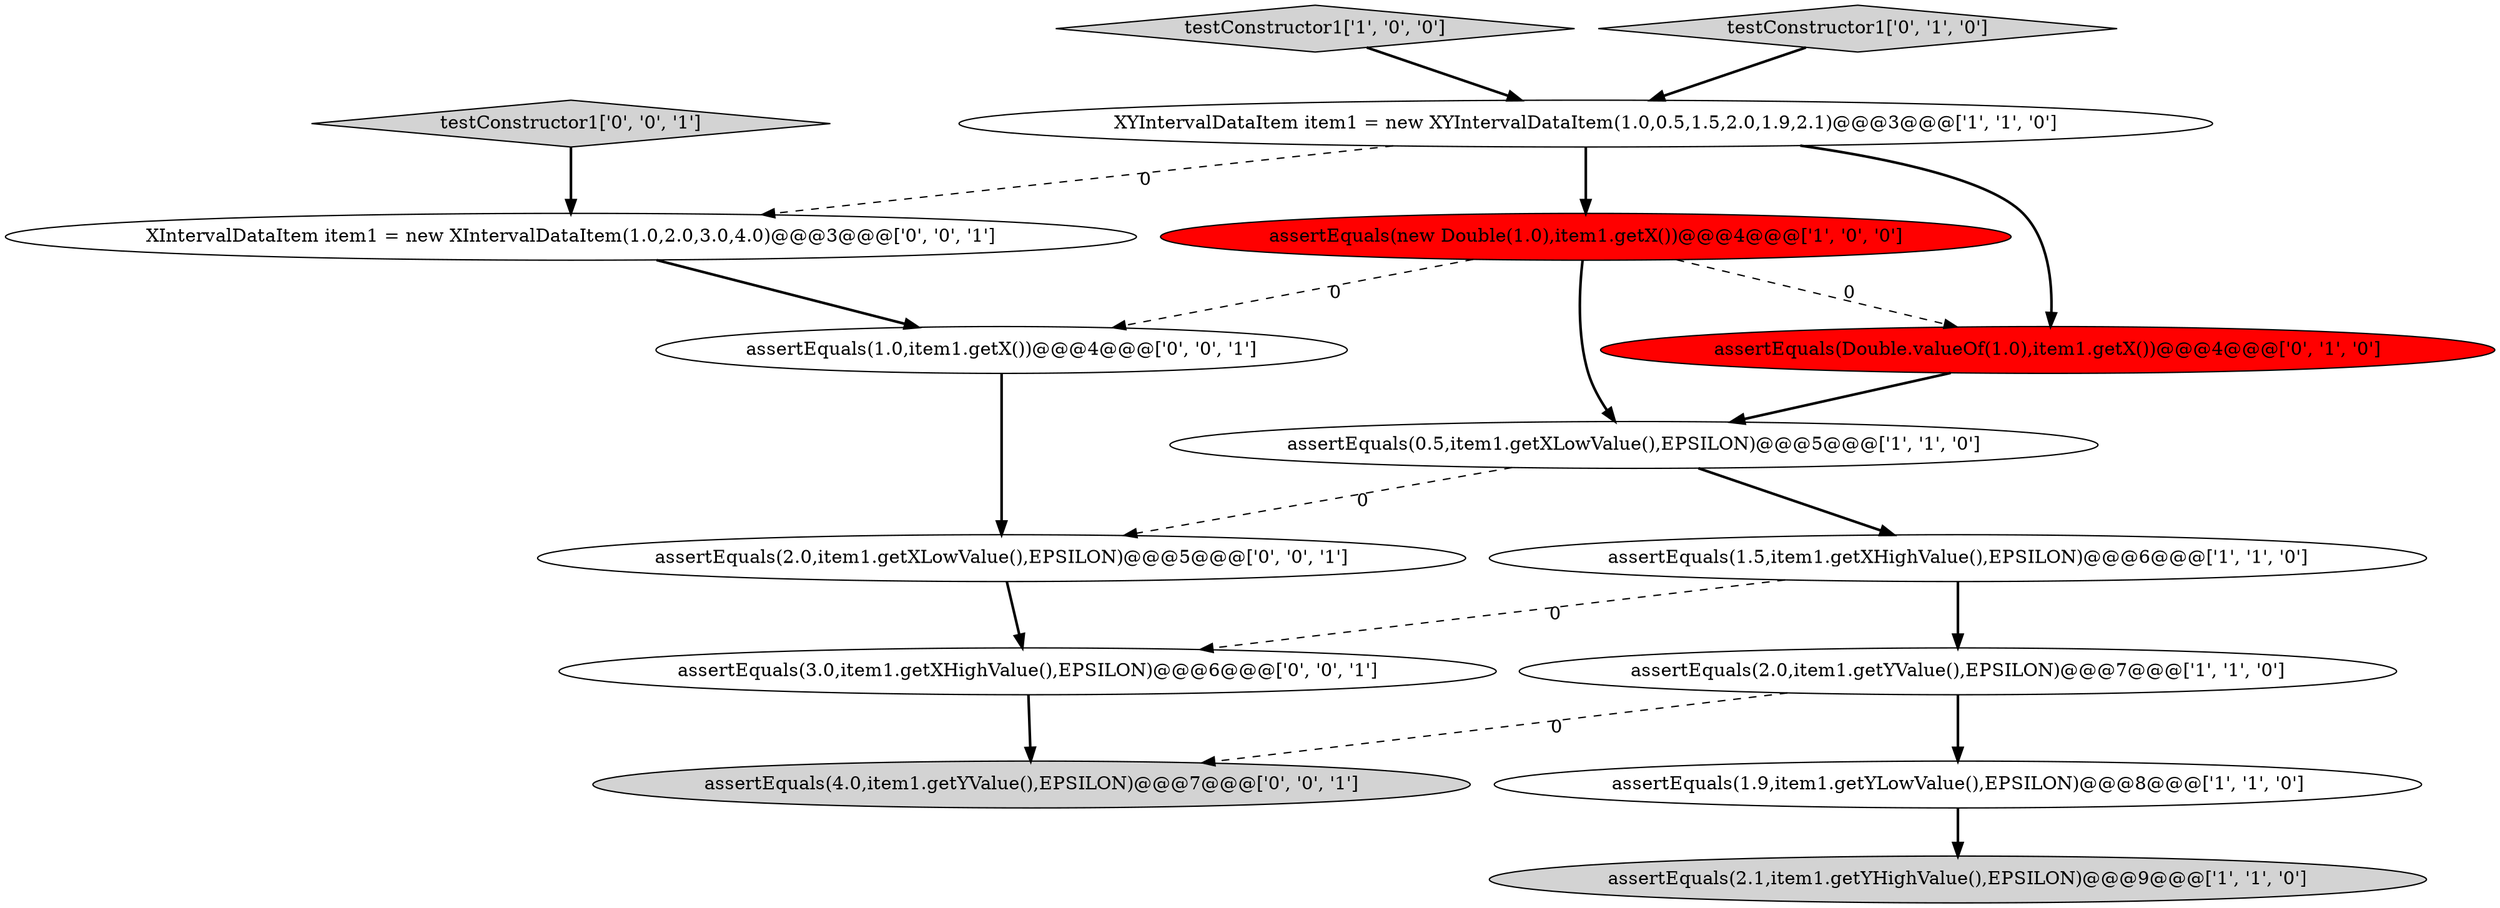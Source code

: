 digraph {
1 [style = filled, label = "assertEquals(new Double(1.0),item1.getX())@@@4@@@['1', '0', '0']", fillcolor = red, shape = ellipse image = "AAA1AAABBB1BBB"];
2 [style = filled, label = "assertEquals(1.5,item1.getXHighValue(),EPSILON)@@@6@@@['1', '1', '0']", fillcolor = white, shape = ellipse image = "AAA0AAABBB1BBB"];
10 [style = filled, label = "assertEquals(2.0,item1.getXLowValue(),EPSILON)@@@5@@@['0', '0', '1']", fillcolor = white, shape = ellipse image = "AAA0AAABBB3BBB"];
14 [style = filled, label = "assertEquals(4.0,item1.getYValue(),EPSILON)@@@7@@@['0', '0', '1']", fillcolor = lightgray, shape = ellipse image = "AAA0AAABBB3BBB"];
11 [style = filled, label = "testConstructor1['0', '0', '1']", fillcolor = lightgray, shape = diamond image = "AAA0AAABBB3BBB"];
13 [style = filled, label = "XIntervalDataItem item1 = new XIntervalDataItem(1.0,2.0,3.0,4.0)@@@3@@@['0', '0', '1']", fillcolor = white, shape = ellipse image = "AAA0AAABBB3BBB"];
7 [style = filled, label = "testConstructor1['1', '0', '0']", fillcolor = lightgray, shape = diamond image = "AAA0AAABBB1BBB"];
4 [style = filled, label = "assertEquals(1.9,item1.getYLowValue(),EPSILON)@@@8@@@['1', '1', '0']", fillcolor = white, shape = ellipse image = "AAA0AAABBB1BBB"];
15 [style = filled, label = "assertEquals(3.0,item1.getXHighValue(),EPSILON)@@@6@@@['0', '0', '1']", fillcolor = white, shape = ellipse image = "AAA0AAABBB3BBB"];
8 [style = filled, label = "testConstructor1['0', '1', '0']", fillcolor = lightgray, shape = diamond image = "AAA0AAABBB2BBB"];
12 [style = filled, label = "assertEquals(1.0,item1.getX())@@@4@@@['0', '0', '1']", fillcolor = white, shape = ellipse image = "AAA0AAABBB3BBB"];
5 [style = filled, label = "assertEquals(0.5,item1.getXLowValue(),EPSILON)@@@5@@@['1', '1', '0']", fillcolor = white, shape = ellipse image = "AAA0AAABBB1BBB"];
3 [style = filled, label = "XYIntervalDataItem item1 = new XYIntervalDataItem(1.0,0.5,1.5,2.0,1.9,2.1)@@@3@@@['1', '1', '0']", fillcolor = white, shape = ellipse image = "AAA0AAABBB1BBB"];
6 [style = filled, label = "assertEquals(2.1,item1.getYHighValue(),EPSILON)@@@9@@@['1', '1', '0']", fillcolor = lightgray, shape = ellipse image = "AAA0AAABBB1BBB"];
0 [style = filled, label = "assertEquals(2.0,item1.getYValue(),EPSILON)@@@7@@@['1', '1', '0']", fillcolor = white, shape = ellipse image = "AAA0AAABBB1BBB"];
9 [style = filled, label = "assertEquals(Double.valueOf(1.0),item1.getX())@@@4@@@['0', '1', '0']", fillcolor = red, shape = ellipse image = "AAA1AAABBB2BBB"];
1->5 [style = bold, label=""];
10->15 [style = bold, label=""];
3->1 [style = bold, label=""];
15->14 [style = bold, label=""];
4->6 [style = bold, label=""];
8->3 [style = bold, label=""];
1->9 [style = dashed, label="0"];
3->13 [style = dashed, label="0"];
7->3 [style = bold, label=""];
2->15 [style = dashed, label="0"];
3->9 [style = bold, label=""];
0->14 [style = dashed, label="0"];
1->12 [style = dashed, label="0"];
5->2 [style = bold, label=""];
2->0 [style = bold, label=""];
12->10 [style = bold, label=""];
13->12 [style = bold, label=""];
5->10 [style = dashed, label="0"];
0->4 [style = bold, label=""];
11->13 [style = bold, label=""];
9->5 [style = bold, label=""];
}
